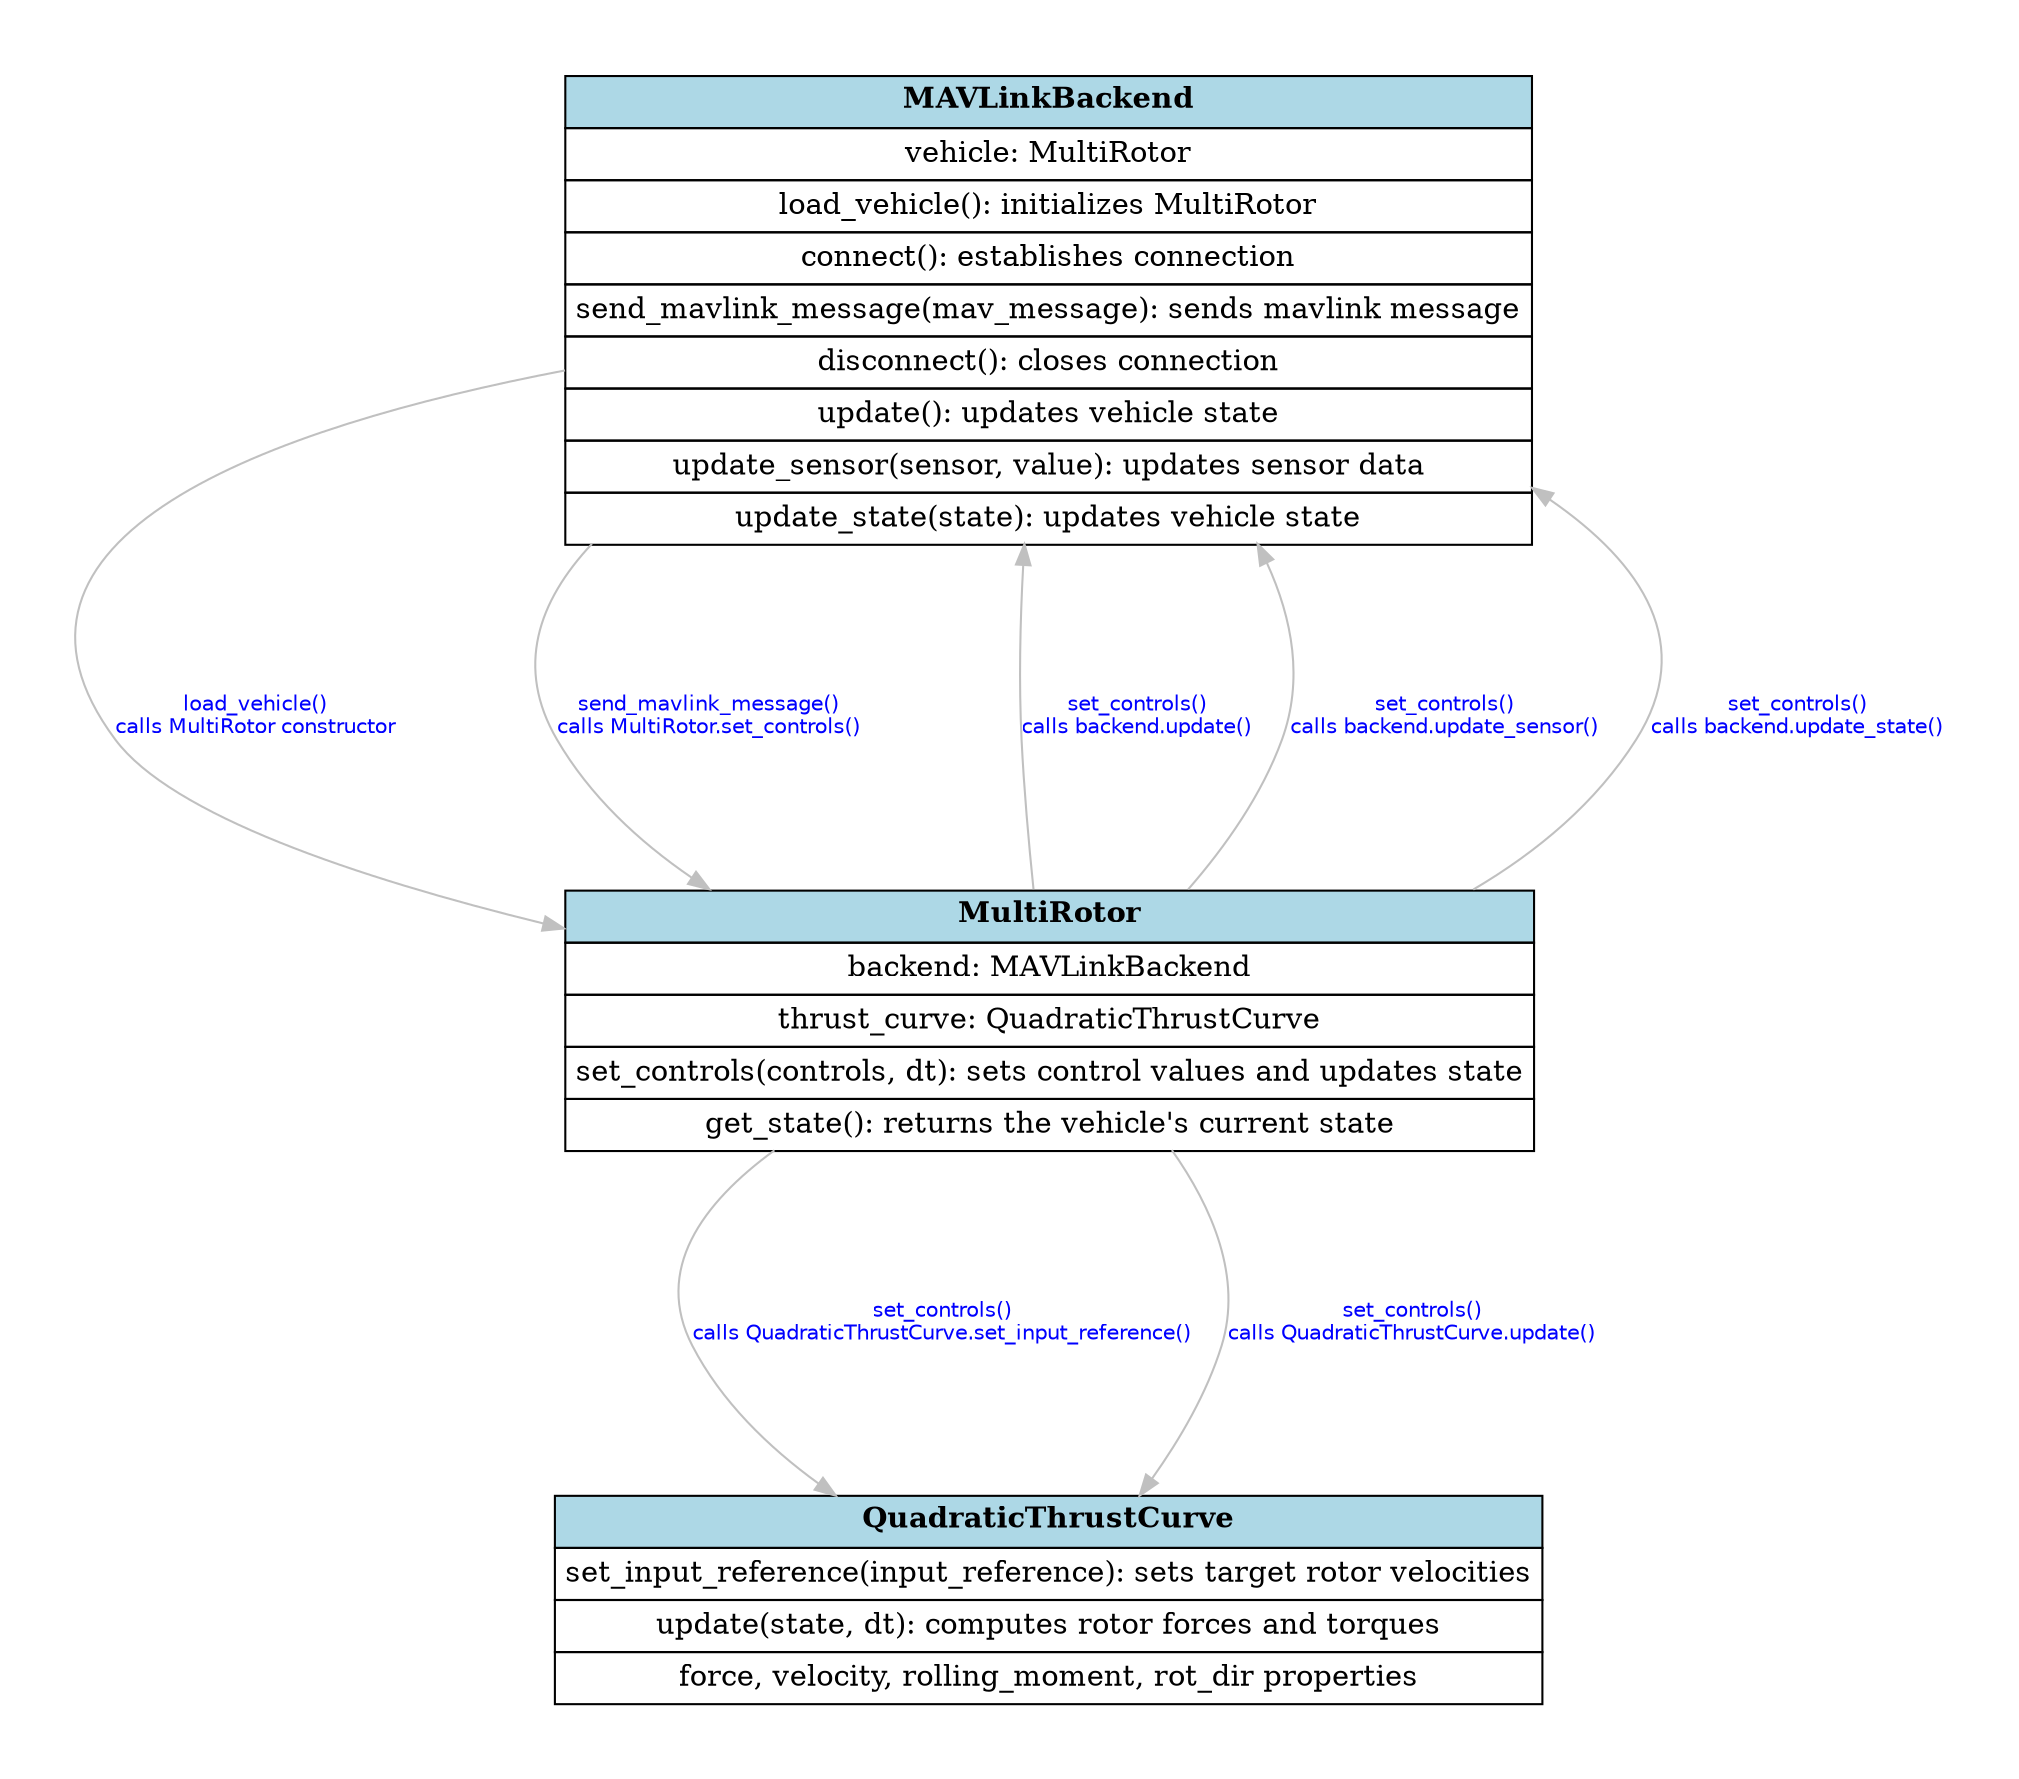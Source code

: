 digraph G {
    graph [pad="0.5", ranksep="2", nodesep="1"]
    node [shape=plain]
    edge [fontname=helvetica, fontsize=10]

    MAVLinkBackend [label=<
        <table border="0" cellborder="1" cellspacing="0" cellpadding="4">
            <tr><td bgcolor="lightblue"><b>MAVLinkBackend</b></td></tr>
            <tr><td>vehicle: MultiRotor</td></tr>
            <tr><td>load_vehicle(): initializes MultiRotor</td></tr>
            <tr><td>connect(): establishes connection</td></tr>
            <tr><td>send_mavlink_message(mav_message): sends mavlink message</td></tr>
            <tr><td>disconnect(): closes connection</td></tr>
            <tr><td>update(): updates vehicle state</td></tr>
            <tr><td>update_sensor(sensor, value): updates sensor data</td></tr>
            <tr><td>update_state(state): updates vehicle state</td></tr>
        </table>>]

    MultiRotor [label=<
        <table border="0" cellborder="1" cellspacing="0" cellpadding="4">
            <tr><td bgcolor="lightblue"><b>MultiRotor</b></td></tr>
            <tr><td>backend: MAVLinkBackend</td></tr>
            <tr><td>thrust_curve: QuadraticThrustCurve</td></tr>
            <tr><td>set_controls(controls, dt): sets control values and updates state</td></tr>
            <tr><td>get_state(): returns the vehicle's current state</td></tr>
        </table>>]

    QuadraticThrustCurve [label=<
        <table border="0" cellborder="1" cellspacing="0" cellpadding="4">
            <tr><td bgcolor="lightblue"><b>QuadraticThrustCurve</b></td></tr>
            <tr><td>set_input_reference(input_reference): sets target rotor velocities</td></tr>
            <tr><td>update(state, dt): computes rotor forces and torques</td></tr>
            <tr><td>force, velocity, rolling_moment, rot_dir properties</td></tr>
        </table>>]

    MAVLinkBackend -> MultiRotor [label="load_vehicle()\ncalls MultiRotor constructor", fontcolor=blue, color=grey]
    MAVLinkBackend -> MultiRotor [label="send_mavlink_message()\ncalls MultiRotor.set_controls()", fontcolor=blue, color=grey]
    MultiRotor -> MAVLinkBackend [label="set_controls()\ncalls backend.update()", fontcolor=blue, color=grey]
    MultiRotor -> MAVLinkBackend [label="set_controls()\ncalls backend.update_sensor()", fontcolor=blue, color=grey]
    MultiRotor -> MAVLinkBackend [label="set_controls()\ncalls backend.update_state()", fontcolor=blue, color=grey]
    MultiRotor -> QuadraticThrustCurve [label="set_controls()\ncalls QuadraticThrustCurve.set_input_reference()", fontcolor=blue, color=grey]
    MultiRotor -> QuadraticThrustCurve [label="set_controls()\ncalls QuadraticThrustCurve.update()", fontcolor=blue, color=grey]
}
